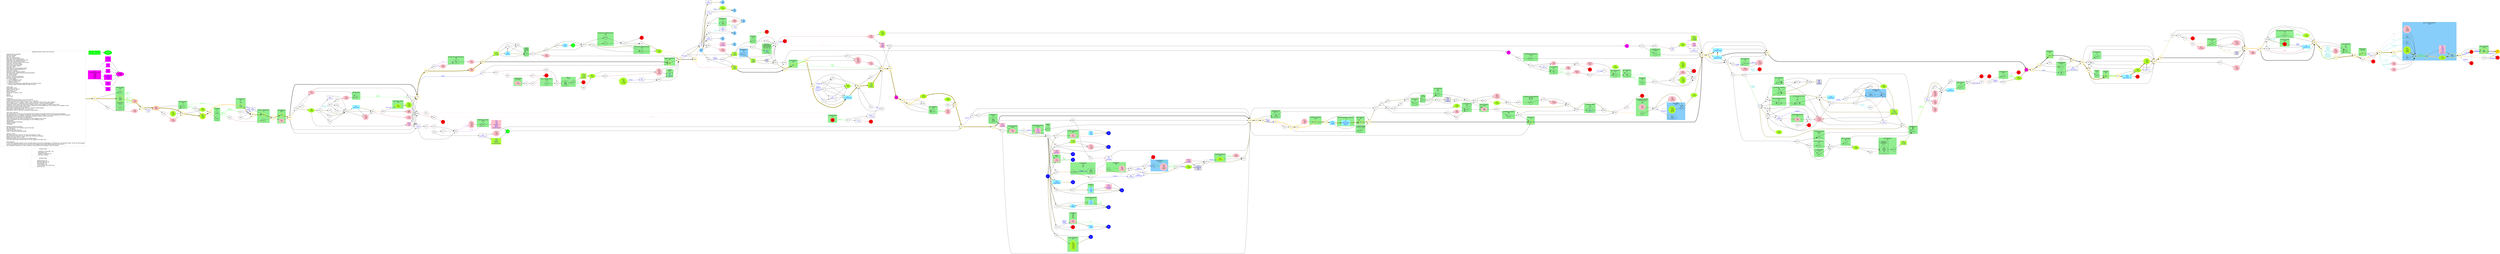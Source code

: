 digraph "Fighting Fantasy: Howl of the Werewolf" {
	// graph defaults
	rankdir=LR
	mclimit=20
	nodesep=.3 // changes horizontal separation of nodes
	ranksep=.4 // changes vertical separation of nodes
	node [height=.7
		width=.7
		shape=ellipse]
	edge[weight=5]

	shop1 [label = "Alchemy Shop\n\n \
		healing potion: 4g\l \
		elixir of expertise: 6g\l \
		fare-thee-well: 5g\l \
		6 lead bullets: 4g\l \
		6 silver bullets: 6g+silver item\l \
		brass key: 4g\l"
		color = "gray"
		shape = "box"]

	shop2 [label = "Weapon Shop\n\n \
		crossbow & 6 quarrels: 12g\l \
		breastplate: 8g\l \
		lantern & tinderbox: 3g\l \
		provision: 1g/meal\l"
		color = "gray"
		shape = "box"]

	// a box for a graph label
	// note that you can override the defaults set above
	myTitle [label = "Fighting Fantasy: Howl of the Werewolf\n\n \
		Light Green Fill: Benefits\l \
		Pink Fill: Damage\l \
		Red Fill: Death\l \
		Blue Text: Items/Events\l \
		Blue Line: Forced Items/Events\l \
		Light Blue Line: Optional Items/Events\l \
		Purple Line: Dice Related Events\l \
		Green Line: Special Combat Instructions\l \
		Pink Line: Stat Test Passed\l \
		Brown Line: Stat Test Failed\l \
		Grey Line: Hidden Option\l \
		Red Line: Error\l \
		Light Blue Fill: Recommended Nodes\l \
		Gold Outline: Recommended Path\l \
		Green Box: Combat\l \
		Blue Box: Cadre Infernal Combat\l \
		SK/ST/LK/CP/AL: Skill/Stamina/Luck/Change/Alarm\l \
		AT: Attack Strength\l \
		AR: Attack Round\l \
		CW/CL: Consecutive Wins/Loss\l \
		ESK/EST: Enemy skill/stamina\l \
		SD: Silver Dagger\l \
		*: +1CP if damaged ? times\l \
		**: Special Combat Rules\l \
		***: Negative Status\l \
		?: Chance of this happening, depending on instructions in text\l \
		+: Combat penalty (could be offset by skills or items)\l\l \
		Starts with:\l \
		Initial Skill: 1d6/2+7 \l \
		Initial Stamina: 2d6+10\l \
		Initial Luck: 1d6+6\l \
		Initial Change: 0\l \
		Provisions: 10 meals (+4ST)\l \
		sword\l \
		lantern\l \
		2d6+6 gold\l\l \
		Comments:\l \
		Change cannot drop below 1 once it has started.\l \
		Change and alarm tests FAILS if your roll is <= the stat.\l \
		Silver items are cross, necklace, locket, crown, candlestick (silver mirror, silver dagger).\l \
		Silver Dagger does +1 damage vs were monsters but has -1 attack strength penalty.\l \
		Vampiress, Silent Death, and Wolf Demon requires either silver dagger or Wulfen sword to kill.\l \
		Crossbow can be used before battle, deals 2 damage on successful skill test. Silver arrows do 3 damage to were\l \
		Shield reduces enemy attack strength by 1.\l \
		Mace deals 3 damage per swing, but has -1 attack strength penalty.\l \
		Breastplate reduces damage by 1 on a roll of 1-3.\l \
		Richten has a stat of 10/9, and can help you fight battles.\l\l \
		True Path Comments:\l \
		The bolded path is a low risk, low event path that still gets you enough items to kill the Arch-Lycanthrope.\l \
		The gold path gets all 5 daggers and kills all 5 Cadre Infernal members, as well as attempting the safer sidequests.\l \
		Depending on your current stats, sometimes alternative choices could be less risky.\l \
		At the store, buy (in the order of importance):\l \
		-Fare-Thee-Well (for the trap if you want the silver dagger in the castle)\l \
		-Elixir of Expertise (for Arch-Lycanthrope, or the Werebeast chase)\l \
		-Breastplate\l \
		-Bullets (if killing Werebeast)\l \
		-Healing Potion\l \
		-Provisions\l\l \
		Optional sequences includes:\l \
		The Howling (for a few stamina, most of the time)\l \
		Meg (for pistol)\l \
		Carnival (for gold and luck)\l \
		Tower of Maun (for gold and shield)\l\l \
		Things to avoid:\l \
		The Shuck (you don't need the -CP, and the sequence is risky)\l \
		Water-Wyrd (the sequence is very risky, with virtually no rewards)\l \
		Richten (you miss out on +1ISK)\l \
		Windmill or gypsy (you miss out on the Wulfen sword)\l \
		Farm (the whole point of doing Katya is for the dagger, farm skips that)\l\l \
		Miscellaneous:\l \
		It was never specified whether Call of the Wild works on the Arch-Lycanthrope, nor whether the \"uncontested strike\" on 081 do free damage.\l \
		It was also unknown whether you can pick the silver dagger back up after killing Aranaea if you throw it.\l \
		The meaning of undead is not clear. I suppose it means ghosts and vampires, and not zombies.\l"
		color = "gray"
		shape = "box"
		width = "6"]
		
	subgraph Required {
		node [style = "filled" color = "gold" fillcolor = "gold" fontcolor = "blue" shape = "rect"]
		515 [fontcolor = "black" shape = "octagon"]
	}

	subgraph SilverDagger {
		node [style = "filled" color = "grey85" fillcolor = "grey85" fontcolor = "blue" shape = "rect"]
		127
		085
		307
		325
		402
	}

	subgraph Optional {
		node [style = "filled" color = "cadetblue1" fillcolor = "cadetblue1" fontcolor = "blue" shape = "rect"]
		301
		432
		203
		220
		054
		126
		481
		407
		170
		278
		333
		269
		166
		267
		266
		459
		183
		375
	}

	subgraph Required2 {
		node [style = "filled" color = "gold2" fillcolor = "gold2" fontcolor = "blue" shape = "rect"]
	}

	subgraph Recommended {
		node [penwidth=3 color = "gold"]
		001
		147
		271 [style = "filled" fillcolor = "pink"]
		111
		290 [style = "filled" fillcolor = "pink"]
		302
		335 [style = "filled" fillcolor = "greenyellow"]
		382
		037
		326
		124
		229
		107
		200
		160
		190
		060 [style = "filled" fillcolor = "pink"]
		006
		466
		069
		026
		090 [style = "filled" fillcolor = "greenyellow"]
		508
		487
		472
		403
		301
		260
		178 [style = "filled" fillcolor = "greenyellow"]
		046
		438
		020.3 [style = "filled" color = "gold" fillcolor = "magenta" fixedsize = true label = "To\n 020"]
		103
		118
		168 [style = "filled" fillcolor = "greenyellow"]
		314
		250
		413
		350
		005
		249
		101
		214
		024
		221
		174
		267
		432
		154
		143
		098
		500
		082
		054
		170
		507
		020.1 [style = "filled" color = "gold" fillcolor = "magenta" fixedsize = true label = "To\n 020"]
		140
		019
		059
		390
		510
		319
		065
		359
		183
		050 [style = "filled" fillcolor = "greenyellow"]
		119 [style = "filled" fillcolor = "greenyellow"]
		146
		180
		321
		158
		496
		349
		312
		352
		047
		513
		230
		081 [style = "filled" fillcolor = "greenyellow"]
		150
		503
		285 [style = "filled" fillcolor = "greenyellow"]
		189
		300
		133 [style = "filled" fillcolor = "red"]
		464
		515
	}

	subgraph Combat {
		style = "filled" color = "palegreen2"

		subgraph cluster_BLACK_WOLF {
			style = "filled"
			label = "BLACK WOLF\n 8/9"
			066
			147 [label = "\N\n -1ESK\n -1EST"]

			subgraph cluster_BLACK_WOLF2 {
				color = "black" fillcolor = "palegreen2"
				label = "2 WOLF**\n 7/6 6/5"
				191 [label = "\N"]
			}
		}

		subgraph cluster_LUNATIC {
			label = "LUNATIC\n 7/9"
			416
			486
		}

		subgraph cluster_BLACK_WEREWOLF {
			label = "BLACK WEREWOLF\n 7/7"
			032
			124
		}

		subgraph cluster_WEREBEAR {
			label = "WEREBEAR*\n 8/10"
			035 [style = "filled" color = "pink" label = "\N\n -2ST"]
			107
		}

		subgraph cluster_ANGRY_MOB {
			label = "ANGRY MOB\n 7/-"
			246
		}

		subgraph cluster_HEADLESS_HIGHWAYMAN {
			label = "HEADLESS HIGHWAYMAN\n 8/8"
			501 [label = "\N\n -1AT"]
		}

		subgraph cluster_GHOUL_HOUND {
			label = "GHOUL HOUND*\n 7/6"
			466
		}

		subgraph cluster_WOLFHOUND {
			label = "WOLFHOUND\n 7/6"
			410
		}

		subgraph cluster_WERERAT {
			label = "WERERAT*\n 8/6"
			059
		}

		subgraph cluster_GIANT_TOAD {
			label = "TOAD**\n 6/7"
			280
		}

		subgraph cluster_CRONE {
			label = "CRONE**\n 6/6"
			065
		}

		subgraph cluster_WEREWARG {
			label = "WEREWARG*\n 7/7"
			074
		}

		subgraph cluster_WAX_GOLEM {
			label = "WAX GOLEM**\n 8/10"
			208
		}

		subgraph cluster_CLOCKWORK_AUTOMATON {
			label = "CLOCKWORK AUTOMATON**\n 9/9"
			452
		}

		subgraph cluster_SILENT_DEATH {
			label = "SILENT DEATH\n 10/10"
			100 [style = "filled" color = "red"]
		}
		
		subgraph cluster_WOLF_BRIDE {
			label = "3 WOLF BRIDE*\n 7/7\n 6/7\n 7/8"
			306
		}
		
		subgraph cluster_DIRE_WOLF {
			label = "DIRE WOLF\n 8/8 8/9"
			047
		}
		
		subgraph cluster_WOLF_PACK {
			label = "WOLF PACK**\n 7/14"
			473 [label = "\N"]
		}
		
		subgraph cluster_ARCH_LYCANTHROPE {
			color = "lightskyblue"
			label = "ARCH-LYCANTHROPE*\n 12/16"
			079 [style = "filled" color = "pink" label = "\N\n -1LK\n +1ESK\n +3EST"]
			479 [label = "\N\n -1ESK?"]
			081 [label = "\N\n +1LK\n -1ESK\n -3EST"]
			150
			503
			025 [shape = "rect" style = "filled" color = "pink" fontcolor = "blue" label = "\N\n -2LK\n +1ISK\n +1SK\n +2IST\n +2ST\n Degnahc"]
			285 [label = "\N\n +1LK"]
			189 [label = "\N\n +4EST"]
			372 [label = "\N\n -?EST"]
			450 [label = "\N\n -?EST"]
		}
		
		subgraph cluster_WOLF_DEMON {
			label = "WOLF DEMON\n 10/14"
			464 [label = "\N\n -?EST"]
		}
		
		subgraph cluster_WOLVES {
			label = "4~8 WOLVES**\n 6/5\n ...\n 6/5"
			037 [label = "\N\n +1AT"]
		}
		
		subgraph cluster_SPECTRAL_WOLF {
			label = "SPECTRAL WOLF\n 7/8"
			276 [style = "filled" color = "greenyellow" label = "\N\n +1LK"]
		}
		
		subgraph cluster_SHUCK {
			label = "SHUCK\n 7/7"
			389 [label = "\N\n -1ESK\n -2EST"]
			018
		}
		
		subgraph cluster_WILL_O_THE_WISP {
			label = "WILL-O'-THE-WISP**\n 10/6"
			128 [label = "\N"]
		}
		
		subgraph cluster_FOG_DEVIL {
			label = "2 FOG DEVIL\n 8/6 7/6"
			272 [style = "filled" color = "pink" label = "\N\n +1CP"]
		}
		
		subgraph cluster_MURDER_OF_CROWS {
			label = "CROWS\n 6/12"
			243 [shape = "rect" fontcolor = "blue" label = "\N\n 8g\n 2 meals"]
		}
		
		subgraph cluster_TABLE_CHAIR {
			label = "TABLE\n CHAIR\n 5/6 6/4"
			258
		}
		
		subgraph cluster_HEADLESS_HIGHWAYMAN2 {
			label = "HEADLESS HIGHWAYMAN\n 8/8"
			308
			274
		}
		
		subgraph cluster_HEADLESS_HIGHWAYMAN3 {
			label = "HEADLESS HIGHWAYMAN\n 8/8"
			295
		}
		
		subgraph cluster_GRENDEL {
			label = "GRENDEL**\n 8/-"
			458 [label = "\N\n -1AT"]
		}
		
		subgraph cluster_SERPENSA_THE_SNAKEWOMAN {
			color = "lightskyblue"
			label = "SERPENSA**\n 9/9"
			370
		}
		
		subgraph cluster_PUPPETS {
			label = "PUPPETS\n 6/12"
			316
		}
		
		subgraph cluster_GRENDEL_STRONGMAN_FIRE_EATER {
			label = "GRENDEL\n STRONGMAN\n FIRE-EATER**\n 8/10 9/8 7/6"
			294 [shape = "rect" fontcolor = "blue" label = "\N\n Rellik"]
		}
		
		subgraph cluster_CHANGELING {
			label = "CHANGELING*\n 6/5"
			137

			subgraph cluster_BAUER {
				color = "black" fillcolor = "palegreen2"
				label = "FARMER\n MISTRESS**\n 6/- 5/-"
				270 [label = "\N\n +?ESK\n +?EST\n -1AT"]
			}
		}
		
		subgraph cluster_HAVOC_HORSE {
			label = "HAVOC HORSE\n 9/9"
			215
		}
		
		subgraph cluster_BOVINE_BEAST {
			label = "BOVINE BEAST+\n 8/9"
			392 [label = "\N"]
		}
		
		subgraph cluster_SCARECROW {
			label = "2 SCARECROW\n 7/5 6/5"
			460
		}
		
		subgraph cluster_SAVAGE_SWINE {
			label = "3 SAVAGE SWINE\n 6/5 5/4\n 5/5"
			483
		}
		
		subgraph cluster_GIANT_WOLF_SPIDER {
			label = "WOLF SPIDER\n 8/7"
			433
		}
		
		subgraph cluster_TANGLEWEB_SPIDER {
			label = "TANGLEWEB SPIDER**\n 8/7"
			415
		}
		
		subgraph cluster_GIANT_JUMPING_SPIDER {
			label = "2 JUMPING SPIDER**\n 7/4\n 6/5"
			097
		}
		
		subgraph cluster_GIANT_SPIDER_HATCHLING {
			label = "2~7 SPIDER HATCHLING\n 6/2\n ...\n 6/2"
			014
		}
		
		subgraph cluster_GIANT_TRAPDOOR_SPIDER {
			label = "TRAPDOOR SPIDER\n 7/8"
			383 [style = "filled" color = "pink" label = "\N\n -2ST"]
		}
		
		subgraph cluster_ARANAEA_THE_SPIDER_QUEEN {
			color = "lightskyblue"
			label = "ARANAEA**\n 10/12"
			162 [label = "\N\n +1DMG?"]
			252
		}
		
		subgraph cluster_WEREBEAST {
			label = "WEREBEAST*\n 8/11"
			244
		}
		
		subgraph cluster_GREY_WOLF {
			label = "GREY WOLF+\n 7/6"
			223
		}
		
		subgraph cluster_WEREBEAST2 {
			label = "WEREBEAST+\n 8/11"
			206
		}
		
		subgraph cluster_VAMPIRE_BAT {
			label = "2 VAMPIRE BAT*\n 5/4 6/5"
			275
		}
		
		subgraph cluster_WEREWARG2 {
			label = "2 WEREWARG*\n 7/8 8/7"
			172
			196 [label = "\N\n 7/8"]
		}
		
		subgraph cluster_GOLEM_HULK {
			label = "GOLEM HULK**\n 9/11"
			152
		}
		
		subgraph cluster_HUNCHBACK {
			label = "HUNCHBACK\n 6/7"
			163 [label = "\N\n -1AT"]
		}
		
		subgraph cluster_HUNCHBACK2 {
			label = "HUNCHBACK\n 6/7"
			169 [label = "\N\n -?EST"]
		}
		
		subgraph cluster_ARCANUM_UNBOUNDED {
			label = "ARCANUM\n 10/9"
			184
		}
		
		subgraph cluster_LIGHTNING_SPRITE {
			label = "2 LIGHTNING SPRITE**\n 7/4 6/4"
			198
		}
		
		subgraph cluster_ICE_SPRITE {
			label = "ICE SPRITE**\n 11/4"
			218
		}
		
		subgraph cluster_CADAVER {
			label = "CADAVER**\n 8/9"
			086 [label = "\N\n -1ESK?\n -2EST?"]
		}
		
		subgraph cluster_FANG_HOUND {
			label = "2 FANG HOUND*\n 7/6 6/7"
			056 [style = "filled" color = "pink" label = "\N\n+1AL?"]
		}
		
		subgraph cluster_VAMPIRE_HUNTER {
			label = "VAMPIRE HUNTER\n 10/9"
			089 [shape = "rect" fontcolor = "blue" style = "filled" color = "pink" label = "\N\n -1LK\n +1AL\n -richten"]
		}
		
		subgraph cluster_ANIMATED_ARMOR {
			label = "ANIMATED ARMOR\n 8/8"
			278 [shape = "rect" fontcolor = "blue" label = "\N\n +1AL\n mace"]
		}
		
		subgraph cluster_FLOCK_OF_BATS {
			label = "BATS\n 5/10"
			273 [style = "filled" color = "pink" label = "\N\n +1CP"]
		}
		
		subgraph cluster_STONE_GRIFFIN {
			label = "STONE GRIFFIN**\n 8/9"
			232 [style = "filled" color = "pink" label = "\N\n +1AL"]
		}
		
		subgraph cluster_ZOMBIE {
			label = "4 ZOMBIE\n 5/6\n 6/5\n 5/5\n 6/6"
			320 [style = "filled" color = "pink" label = "\N\n +1AL"]
		}
		
		subgraph cluster_UNKINDNESS_OF_RAVENS {
			label = "RAVENS\n 7/8"
			375 [shape = "rect" fontcolor = "blue" label = "\N\n +1AL\n locket\n 10g"]
		}
		
		subgraph cluster_GLASS_KNIGHT {
			label = "GLASS KNIGHT**\n 9/7"
			424 [style = "filled" color = "greenyellow" label = "\N\n +?ST\n +?SK\n +?LK\n -2CP\n +1AL"]
		}
		
		subgraph cluster_TENEBRAE {
			label = "3 TENEBRAE\n 7/7\n 7/6\n 8/7"
			448
			463 [label = "\N\n -1ESK?\n -2EST?"]
		}
		
		subgraph cluster_VAMPIRESS {
			color = "lightskyblue"
			label = "VAMPIRESS\n 10/13"
			192
			228 [style = "filled" color = "pink" label = "\N\n -3ST\n +1CP\n -3EST?"]
		}
		
		subgraph cluster_VAMPIRE_WRAITH {
			label = "VAMPIRE-WRAITH\n 8/6"
			360 [style = "filled" color = "greenyellow" label = "\N\n +1LK?"]
		}
		
		subgraph cluster_WEREBAT {
			label = "WEREBAT*\n 8/8"
			052
			036 [style = "filled" color = "pink" label = "\N\n -4ST\n -1SK?"]
		}
		
		subgraph cluster_HARPY {
			label = "HARPY\n 7/6"
			240
		}
		
		subgraph cluster_MOTH_MAN {
			label = "MOTH-MAN\n 7/7"
			098
		}
		
		subgraph cluster_LURKING_HORROR {
			label = "LURKING HORROR\n 9/10"
			221
		}

		subgraph cluster_REGENERATING_TENTACLE {
			label = "REGENERATING TENTACLE\n 7/4"
			432 [shape = "rect" fontcolor = "blue" label = "\N\n silver mirror\n bloodstone\n garnet"]
		}
		
		subgraph cluster_THE_MALICE {
			label = "THE MALICE\n 8/9"
			154
		}
		
		subgraph cluster_GRINNYGOG {
			label = "4 GRINNYGOG\n 6/5 5/6 7/6 6/5"
			083
		}
		
		subgraph cluster_GIANT_TAPEWORM {
			label = "TAPEWORM\n 7/6"
			211
		}
		
		subgraph cluster_GIANT_FLY {
			label = "2 FLY\n 6/5 5/6"
			242
		}
		
		subgraph cluster_GHOUL_RATS {
			label = "GHOUL RATS*\n 6/10"
			282 [style = "filled" color = "pink" label = "\N\n -1SK?"]
		}
		
		subgraph cluster_VERMIS_LIBRIS {
			label = "2 VERMIS LIBRIS\n 7/7\n 8/6"
			401 [shape = "rect" fontcolor = "blue" label = "\N\n Crucius"]
		}
		
		subgraph cluster_MANDIBLED_MONK_MANTIS_MONK {
			label = "MANDIBLED MONK\n MANTIS MONK\n 7/7\n 8/6"
			080
			474 [style = "filled" color = "pink" label = "\N\n -2ST\n +1CP"]
		}
		
		subgraph cluster_MAGGOT {
			color = "lightskyblue"
			label = "MAGGOT**\n 6/16"
			094 [style = "filled" color = "greenyellow" label = "\N\n +1LK\n -3ESK\n -8EST"]
			365 [label = "\N\n +1DMG?"]
			426
		}
		
		subgraph cluster_COCKROACH_MONK {
			label = "COCKROACH MONK\n 8/8"
			406
		}
		
		subgraph cluster_DEATHS_HEAD_BEETLE {
			label = "4 DEATH'S HEAD BEETLE\n 6/5 5/5\n 6/6 7/6"
			095
		}
		
		subgraph cluster_GIANT_CENTIPEDE {
			label = "2 CENTIPEDE\n 8/7\n 9/7"
			227
		}
		
		subgraph cluster_GIANT_COCKROACH {
			label = "2 COCKROACH\n 7/6\n 6/7"
			016
		}
		
		subgraph cluster_VERMIN_HOST {
			label = "VERMIN-HOST\n 6/6~11"
			038 [label = "\N\n +1ESK?"]
		}
		
		subgraph cluster_WATER_WYRD {
			label = "WATER-WYRD\n 7/7"
			388 [style = "filled" color = "red"]
		}
		
		subgraph cluster_VAMPIRE_HUNTER2 {
			label = "VAMPIRE HUNTER\n 10/9"
			398
		}
		
		subgraph cluster_WOLF_WERE {
			label = "WOLF-WERE*\n 8/8"
			487
		}
	}

	subgraph Death {
		node [style = "filled" color = "red"]
		021
		030
		045
		084
		093
		110
		133
		173
		213
		309
		337
		344
		351
		380
		399
		423
		418
		431
		444
		467
		491
		495
		514
	}
	
	subgraph Lycan {
		node [style = "filled" color = "magenta" fixedsize = true label = "To\n 020"]
		020 [shape = "rect" label = "\N\n Lycanthropy Powers\n +1ISK\n +1SK\n +2IST\n +2ST\n +1CP" fixedsize = false]
		020.1
		020.2
		//020.3
		020.4
		
		354 [shape = "rect" fontcolor = "blue" label = "\N\n Cursed\n -4ST\n +1CP" fixedsize = false]
		051 [shape = "rect" fontcolor = "blue" label = "\N\n Call" fixedsize = false]
		248 [shape = "rect" fontcolor = "blue" label = "\N\n Claw" fixedsize = false]
		469 [shape = "rect" fontcolor = "blue" label = "\N\n Quickening\n +1ISK\n +1SK" fixedsize = false]
		106 [shape = "rect" fontcolor = "blue" label = "\N\n Vigour" fixedsize = false]
		305 [shape = "rect" fontcolor = "blue" label = "\N\n Night" fixedsize = false]

		Return [label = "Return\n to Text" fixedsize = false]
	}
	
	subgraph Pistol {
		node [style = "filled" color = "green" fontcolor = "white" fixedsize = true label = "To\n 400"]
		400 [shape = "rect" label = "\N\n Pistol Instructions" fixedsize = false]
		400.1
		400.2

		Return2 [label = "Return\n to Text" fixedsize = false]
	}

	subgraph Boost {
		node [style = "filled" color = "greenyellow"]
		012 [label = "\N\n -2ST\n -1CP"]
		015 [label = "\N\n +4ST\n +1LK"]
		022 [label = "\N\n +1LK"]
		050 [label = "\N\n +1LK"]
		076 [label = "\N\n +1LK"]
		085 [shape = "rect" fontcolor = "blue" label = "\N\n 8g\n SD\n Snilbog"]
		090 [shape = "rect" fontcolor = "blue" label = "\N\n -2g?\n +4ST?"]
		113 [shape = "rect" fontcolor = "blue" label = "\N\n +1LK\n -2CP\n Nomed"]
		114 [label = "\N\n +1LK"]
		117 [label = "\N\n +1LK"]
		119 [label = "\N\n +?ST\n -4CP"]
		127 [shape = "rect" fontcolor = "blue" label = "\N\n +1LK\n SD"]
		131 [shape = "rect" fontcolor = "blue" label = "\N\n -1~3g\n +4ST?"]
		145 [label = "\N\n +4ST"]
		168 [label = "\N\n +1LK"]
		171 [shape = "rect" fontcolor = "blue" label = "\N***\n +3ST"]
		178 [shape = "rect" fontcolor = "blue" label = "\N\n +1LK\n -4CP\n 3 meals"]
		183 [shape = "rect" fontcolor = "blue" label = "\N\n +1LK\n map room: -50"]
		185 [label = "\N\n +3ST"]
		231 [label = "\N\n +1LK\n -4CP\n +6ST"]
		238 [shape = "rect" fontcolor = "blue" label = "\N\n -2g?\n +4ST?"]
		263 [label = "\N\n +2LK"]
		267 [shape = "rect" fontcolor = "blue" label = "\N\n +1LK\n Wulfen"]
		268 [label = "\N\n +4ST"]
		277 [label = "\N\n +?ST\n +?SK\n +?LK"]
		287 [label = "\N\n +1LK"]
		313 [label = "\N\n -1CP"]
		317 [label = "\N\n +1LK"]
		335 [label = "\N\n -3ST\n -2CP"]
		323 [label = "\N\n +4ST"]
		324 [label = "\N\n +3ST"]
		353 [shape = "rect" fontcolor = "blue" label = "\N\n +1LK\n 2 meals\n 3 volka"]
		358 [label = "\N\n -1CP"]
		364 [shape = "rect" fontcolor = "blue" label = "\N\n +1LK\n 32~42g\n crown: 10g"]
		367 [label = "\N\n +3ST"]
		379 [shape = "rect" fontcolor = "blue" label = "\N\n +1LK\n Nethcir\n pistol\n 6 silver bullets"]
		385 [shape = "rect" fontcolor = "blue" label = "\N\n +1LK\n Rellik"]
		396 [label = "\N\n +1LK"]
		425 [label = "\N\n -2ST\n +1LK\n -2~4CP"]
		443 [label = "\N\n +1LK\n +4ST"]
		475 [label = "\N\n +1LK"]
		480 [label = "\N\n +2LK"]
		493 [shape = "rect" fontcolor = "blue" label = "\N\n +1LK\n +2 meal"]
	}

	subgraph Damage {
		node [style = "filled" color = "pink"]
		003 [label = "\N\n +1CP"]
		013 [label = "\N\n +1CP"]
		034 [label = "\N\n +1CP\n -1~6ST"]
		057 [label = "\N\n +1CP"]
		060 [label = "\N\n -2ST"]
		073 [shape = "rect" fontcolor = "blue" label = "\N\n +1AL\n richten"]
		078 [shape = "rect" fontcolor = "blue" label = "\N\n +1CP\n Egnarts"]
		092 [label = "\N\n +1CP"]
		096 [label = "\N\n -6ST"]
		108 [label = "\N\n -2ST"]
		121 [label = "\N\n -1SK\n -3ST"]
		148 [label = "\N\n -1SK\n -4~6ST"]
		151 [label = "\N\n -1LK\n +1CP"]
		153 [label = "\N\n -1LK\n +1CP"]
		175 [label = "\N\n +1CP"]
		182 [shape = "rect" fontcolor = "blue" label = "\N\n -1LK\n 10g\n necklace\n rapier\n pistol\n 6 silver bullets"]
		199 [label = "\N\n -2ST\n -1SK\n -1LK"]
		225 [label = "\N\n -1LK\n +1CP"]
		233 [label = "\N\n +1CP"]
		237 [label = "\N\n -1SK\n -3ST"]
		253 [label = "\N\n +2CP"]
		254 [label = "\N\n -4ST"]
		269 [shape = "rect" fontcolor = "blue" label = "\N\n +1AL\n coffin"]
		271 [label = "\N\n -2ST"]
		279 [label = "\N\n -2ST"]
		284 [shape = "rect" fontcolor = "blue" label = "\N\n +1AL\n Dehctaw"]
		286 [shape = "rect" fontcolor = "blue" label = "\N\n -1LK\n Daednu"]
		290 [label = "\N\n +3CP"]
		303 [label = "\N***\n -4ST"]
		307 [shape = "rect" fontcolor = "blue" label = "\N\n -1ST\n SD\n Stoggam"]
		315 [label = "\N\n -2ST"]
		327 [label = "\N\n -2ST"]
		355 [label = "\N\n +1CP"]
		366 [shape = "rect" fontcolor = "blue" label = "\N\n -1LK\n -gold"]
		374 [label = "\N\n -2ST"]
		376 [label = "\N\n -1LK\n -4ST\n -1SK"]
		377 [label = "\N\n -1LK\n -2ST"]
		381 [label = "\N\n -1SK\n -2ST"]
		386 [label = "\N\n -1LK\n -2ST\n +1CP"]
		393 [label = "\N\n -2ST"]
		394 [shape = "rect" fontcolor = "blue" label = "\N\n +1AL\n Dehctaw\n -locket"]
		397 [label = "\N\n -1SK?"]
		405 [label = "\N\n -2~7ST\n +1CP?"]
		411 [label = "\N\n -1LK"]
		417 [label = "\N\n -1LK"]
		419 [label = "\N\n -1LK\n +1CP"]
		434 [shape = "rect" fontcolor = "blue" label = "\N\n +1CP\n -3g"]
		436 [label = "\N\n -1LK\n -2ST\n +2CP"]
		437 [label = "\N\n -1LK\n -2ST"]
		446 [label = "\N\n -3ST\n +1CP"]
		447 [label = "\N\n -3~8ST"]
		454 [label = "\N***\n -4ST"]
		485 [label = "\N\n +1CP"]
		482 [label = "\N\n -1~6ST"]
		488 [label = "\N\n -4ST"]
		489 [label = "\N\n -2~7ST"]
		504 [label = "\N\n -2LK\n -3ST"]
		509 [shape = "rect" fontcolor = "blue" label = "\N\n -2LK\n -gold\n -silver"]
	}

	subgraph Key_Item {
		node [fontcolor = "blue" shape = "rect"]
		010 [label = "\N\n SD\n Deliugeb"]
		041 [label = "\N\n Egnarts"]
		054 [label = "\N\n Alchemy Shop"]
		104 [label = "\N\n -3~+4g"]
		125 [label = "\N\n no 442"]
		126 [label = "\N\n +3 meals\n candlesticks"]
		134 [label = "\N\n -2g"]
		139 [label = "\N\n ring"]
		142 [label = "\N\n trapdoor"]
		157 [label = "\N\n Enirhs"]
		166 [label = "\N\n main route"]
		170 [label = "\N\n Weapon Shop"]
		203 [label = "\N\n shield"]
		220 [label = "\N\n Retsis"]
		224 [label = "\N\n Dloterof\n info"]
		256 [label = "\N\n iron rod"]
		266 [label = "\N\n luck potion"]
		301 [label = "\N\n Shiversprite"]
		325 [label = "\N\n gilt mirror\n 20g\n SD"]
		328 [label = "\N\n Cadre: -50"]
		332 [label = "\N\n Black Rose"]
		333 [label = "\N\n coffin"]
		334 [label = "\N\n Aytak"]
		336 [label = "\N\n info"]
		338 [label = "\N\n Spell: 79"]
		369 [label = "\N\n Avokez"]
		378 [label = "\N\n moonstone"]
		387 [label = "\N\n crossbow\n 6 silver arrows"]
		402 [label = "\N\n SD"]
		407 [label = "\N\n holy water"]
		414 [label = "\N\n 7~12g"]
		430 [label = "\N\n Egnarts"]
		455 [label = "\N\n cross"]
		459 [label = "\N\n banish: 216"]
		470 [label = "\N\n +10g"]
		478 [label = "\N\n -1 meal"]
		481 [label = "\N\n pistol"]
		494 [label = "\N\n -richten"]
		499 [label = "\N***\n -1~6 meals"]
	}

	// Key areas
	subgraph Carnival {
		node [style = "filled" color = "skyblue1" fixedsize = true label = "To\n 167"]
		167 [label = "\N"]
		167.1
		167.2
		167.3
		167.4
		167.5
		167.6
	}
	
	subgraph Maun {
		node [style = "filled" color = "blue" fontcolor = "white" fixedsize = true label = "To\n 007"]
		007 [label = "\N"]
		007.1
		007.2
		007.3
		007.4
		007.5
		007.6
		007.7
		007.8
		007.9
	}
	
	{
		rank = same
		155
		220
	}
	
	{
		rank = same
		167
		134
	}
	
	{
		rank = same
		104
		149
		430
		041
		445
		063
	}

	{
		rank = same
		054
		170
	}

	{
		rank = same
		031
		159
		009
	}
	{
		rank = same
		338
		119
	}

	{
		rank = same
		340
		319
	}

	{
		rank = same
		428
		310
	}

	{
		rank = same
		384
		357
		371
	}

	{
		rank = same
		001
		020
		400
	}

	myTitle -> 001 [penwidth = 3 color="black:gold"]
	001 -> 043
	001 -> 066
	001 -> 147 [penwidth = 3 color="black:gold"]
	002 -> 067
	002 -> 162
	003 -> 015
	003 -> 509
	004 -> 134 [color="black:gold"]
	004 -> 238
	004 -> 026
	005 -> 038
	005 -> 249 [penwidth = 3 color="black:gold"]
	006 -> 131 [color="black:gold"]
	006 -> 466 [penwidth=3]
	007 -> 297 [color="black:gold" weight=1]
	007 -> 138 [weight=1]
	007 -> 126 [color="black:gold" weight=1]
	007 -> 187 [weight=1]
	007 -> 217 [color="black:gold" weight=1]
	007 -> 348 [color="black:gold" weight=1]
	007 -> 284 [weight=1]
	007 -> 408 [color="black:gold" weight=1]
	007 -> 435 [color="black:gold" weight=1]
	007 -> 273 [weight=1]
	008 -> 064 [color = "brown" fontcolor = "brown"]
	008 -> 161 [color = "pink" fontcolor = "pink" label = "CP"]
	009 -> 433 [dir = both]
	009 -> 415 [dir = both]
	//009 -> 070
	010 -> 350
	011 -> 058
	011 -> 023 [color="black:gold"]
	012 -> 473
	012 -> 302
	013 -> 069
	014 -> 122 [dir = both]
	014 -> 405 [dir = both]
	//014 -> 031
	//014 -> 415
	015 -> 500
	016 -> 421
	016 -> 282
	017 -> 245 [color="black:gold"]
	018 -> 030 [color = "green" fontcolor = "green" label = "3CL"]
	018 -> 099 [color = "green" fontcolor = "green" label = "AR=7"]
	018 -> 113
	019 -> 059 [penwidth=3]
	019 -> 172
	019 -> 204
	020 -> 051 [color = "purple" fontcolor = "purple" label = "1"]
	020 -> 248 [color = "purple" fontcolor = "purple" label = "2"]
	020 -> 469 [color = "purple" fontcolor = "purple" label = "3"]
	020 -> 106 [color = "purple" fontcolor = "purple" label = "4"]
	020 -> 305 [color = "purple" fontcolor = "purple" label = "5"]
	020 -> 354 [color = "purple" fontcolor = "purple" label = "6"]
	021
	022 -> 169
	023 -> 039 [color="black:gold"]
	023 -> 058
	024 -> 221 [penwidth = 3 color = "pink:gold" fontcolor = "pink" label = "LK"]
	024 -> 121 [color = "brown" fontcolor = "brown"]
	025 -> 189
	026 -> 134 [color = "brown" fontcolor = "brown"]
	026 -> 090 [penwidth = 3 color = "pink" fontcolor = "pink" label = "CP"]
	027 -> 128 [color = "pink" fontcolor = "pink" label = "3dST"]
	027 -> 084 [color = "brown" fontcolor = "brown"]
	028 -> 053
	028 -> 483
	029 -> 144
	029 -> 508 [color="black:gold"]
	030
	031 -> 185 [dir = both color="gold:black"]
	031 -> 097 [dir = both color="gold:black"]
	031 -> 014 [dir = both]
	031 -> 142
	//031 -> 159
	//031 -> 070
	032 -> 229
	033 -> 214
	034 -> 321
	035 -> 200
	036 -> 068 [weight=10]
	037 -> 369 [color = "blue" fontcolor = "blue" label = "ring"]
	037 -> 326 [penwidth=3 color="black:gold"]
	038 -> 143
	039 -> 194 [color="black:gold"]
	040 -> 061 [color = "cyan3" fontcolor = "cyan3" label = "Avokez"]
	040 -> 179 [color="black:gold"]
	040 -> 157
	040 -> 132
	040 -> 109
	041 -> 167.5 [color="black:gold"]
	042 -> 208 [color = "pink:gold" fontcolor = "pink" label = "SK"]
	042 -> 447 [color = "brown" fontcolor = "brown"]
	043 -> 191 [color = "pink" fontcolor = "pink" label = "SK"]
	043 -> 254 [color = "brown" fontcolor = "brown"]
	044 -> 156
	044 -> 356
	044 -> 098
	045
	046 -> 490
	046 -> 438 [color="black:gold" penwidth=3]
	047 -> 247 [color = "blue" fontcolor = "blue" label = "Call"]
	047 -> 513
	048 -> 239
	049 -> 480 [color="black:gold"]
	050 -> 338
	050 -> 119 [color="black:gold" penwidth=3]
	//050 -> 340
	340 -> 050 [dir = back]
	050 -> 146
	051 -> Return
	052 -> 036 [color = "green" fontcolor = "green" label = "2CL"]
	052 -> 068 [color="black:gold"]
	053 -> 420
	053 -> 460
	053 -> 392
	053 -> 483
	054 -> 170 [dir = both color="gold:black" penwidth=3]
	054 -> 201
	054 -> 507
	055 -> 272 [color = "pink" fontcolor = "pink" label = "LK"]
	055 -> 027 [color = "brown" fontcolor = "brown"]
	056 -> 071 [color = "cyan3" fontcolor = "cyan3" label = "Call"]
	056 -> 102 [color="black:gold"]
	057 -> 202
	057 -> 246
	058 -> 129
	058 -> 075
	059 -> 390 [penwidth=3]
	060 -> 006 [color="black:gold" penwidth=3]
	061 -> 283
	061 -> 318
	061 -> 339
	062 -> 048
	062 -> 166 [color="black:gold"]
	063 -> 092 [color = "brown" fontcolor = "brown"]
	063 -> 078 [color = "pink" fontcolor = "pink" label = "CP"]
	064 -> 388 [color = "pink" fontcolor = "pink" label = "SK:+2"]
	064 -> 213 [color = "brown" fontcolor = "brown"]
	065 -> 359 [color = "green:gold" fontcolor = "green" label = "EST<=2" penwidth=3]
	066 -> 271 [color = "green" fontcolor = "green" label = "AR=2/\n EST<=7"]
	067 -> 125
	067 -> 498
	067 -> 252
	068 -> 017 [color = "blue:gold" fontcolor = "blue" label = "cross/\n candlesticks"]
	068 -> 141
	069 -> 004 [color = "blue:gold" fontcolor = "blue" label = "Retsis"]
	069 -> 134
	069 -> 026 [penwidth = 3 ]
	070 -> 009 [dir = both]
	070 -> 415 [dir = both]
	070 -> 031 [dir = both color="gold:black"]
	070 -> 159 [dir = both]
	070 -> 331 [color="black:gold"]
	071 -> 089 [weight=10 color = "blue" fontcolor = "blue" label = "Nethcir"]
	071 -> 102
	072 -> 429 [color="black:gold"]
	072 -> 013
	073 -> 056
	074 -> 319
	074 -> 146
	075 -> 091
	075 -> 108
	076 -> 069 [color = "pink:gold" fontcolor = "pink" label = "LK"]
	076 -> 466 [color = "brown" fontcolor = "brown"]
	077 -> 022 [color = "pink" fontcolor = "pink" label = "SK"]
	077 -> 152 [color = "brown" fontcolor = "brown"]
	078 -> 167.2
	079 -> 150
	080 -> 262 [color="black:gold"]
	081 -> 150 [penwidth = 3 color="black:gold"]
	082 -> 054 [color="black:gold" penwidth=3]
	082 -> 170
	082 -> 201 [dir = both]
	082 -> 507
	083 -> 143
	084
	//085 -> 368
	086 -> 073
	087 -> 363 [color = "brown" fontcolor = "brown"]
	087 -> 055 [color = "pink" fontcolor = "pink" label = "CP"]
	088 -> 156 [color="black:gold"]
	089 -> 102 [weight=10]
	089 -> 240
	090 -> 144
	090 -> 508 [penwidth = 3]
	091 -> 016
	092 -> 281
	093
	094 -> 426
	095 -> 136
	096 -> 160
	096 -> 478
	096 -> 008
	097 -> 368 [dir = both color="gold:black"]
	097 -> 122 [dir = both color="gold:black"]
	097 -> 207 [dir = both]
	//097 -> 031
	098 -> 500 [penwidth=3]
	099 -> 367
	100 -> 459 [color = "blue:gold" fontcolor = "blue" label = "SD/\n Wulfen"]
	101 -> 033 [color = "brown" fontcolor = "brown"]
	101 -> 214 [penwidth = 3 color = "pink:gold" fontcolor = "pink" label = "CP"]
	102 -> 297 [weight=1]
	102 -> 138 [weight=1]
	102 -> 126 [weight=1]
	102 -> 187 [color="black:gold" weight=1]
	102 -> 217 [weight=1]
	102 -> 348 [weight=1]
	102 -> 284 [weight=1]
	102 -> 408 [weight=1]
	102 -> 435 [weight=1]
	102 -> 273 [weight=1]
	103 -> 118 [color="black:gold" penwidth=3]
	103 -> 218
	103 -> 265
	104 -> 167.6
	104 -> 117 [color = "blue:gold" fontcolor = "blue" label = "Retsis"]
	105 -> 225 [color = "brown" fontcolor = "brown"]
	105 -> 321 [color = "pink" fontcolor = "pink" label = "CP"]
	106 -> Return
	107 -> 200 [penwidth=3 color="black:gold"]
	108 -> 016
	109 -> 395
	110
	111 -> 290 [penwidth=3 color="black:gold"]
	111 -> 139
	112 -> 049 [color = "blue:gold" fontcolor = "blue" label = "crossbow/\n pistol"]
	112 -> 206
	113 -> 367
	114 -> 500 [color="black:gold"]
	115 -> 241
	115 -> 295
	115 -> 093
	116 -> 057
	116 -> 135
	116 -> 268 [color="black:gold"]
	117 -> 167.6 [color="black:gold"]
	118 -> 168 [penwidth=3 color = "grey:gold" fontcolor = "grey" label = "Shiversprite"]
	118 -> 218
	118 -> 265
	119 -> 338 [dir = both]
	//119 -> 340
	340 -> 119 [dir = back]
	119 -> 146 [color="black:gold" penwidth=3]
	120 -> 077 [color = "blue" fontcolor = "blue" label = "iron rod"]
	120 -> 152
	121 -> 221
	//122 -> 097
	//122 -> 014
	122 -> 266 [dir = both color="gold:black"]
	122 -> 442 [color="black:gold"]
	123 -> 465
	124 -> 229 [penwidth=3 color="black:gold"]
	//125 -> 122
	122 -> 125 [dir = back]
	125 -> 405
	125 -> 331
	126 -> 007.1 [color="black:gold"]
	127 -> 321 [color="black:gold"]
	128 -> 342
	129 -> 145
	129 -> 164
	130 -> 512 [color="black:gold"]
	130 -> 321
	131 -> 258
	131 -> 155
	131 -> 188
	131 -> 220 [color="black:gold"]
	132 -> 395
	133 -> 464 [color = "blue" fontcolor = "blue" label = "Wulfen" penwidth = 3]
	134 -> 149 [weight = 1]
	134 -> 063 [weight = 1]
	134 -> 445 [weight = 1]
	134 -> 104 [color="black:gold" weight = 1]
	134 -> 430 [weight = 1]
	134 -> 041 [weight = 1]
	135 -> 268 [color = "pink" fontcolor = "pink" label = "LK"]
	135 -> 057 [color = "brown" fontcolor = "brown"]
	136 -> 482
	136 -> 181
	137 -> 493
	138 -> 153
	138 -> 171
	138 -> 007.3
	139 -> 290
	140 -> 196 [color = "blue:gold" fontcolor = "blue" label = "Aytak"]
	140 -> 019 [penwidth=3]
	141 -> 192 [weight=10 color = "blue" fontcolor = "blue" label = "SD"]
	141 -> 173
	142 -> 236 [color = "blue" fontcolor = "blue" label = "trapdoor"]
	142 -> 292 [color = "pink" fontcolor = "pink" label = "SK"]
	142 -> 383 [color = "brown" fontcolor = "brown"]
	143 -> 011 [color="black:gold"]
	143 -> 098 [penwidth = 3]
	144 -> 020.4 -> 176
	145 -> 016
	146 -> 180 [color="black:gold" penwidth=3]
	146 -> 105
	147 -> 271 [penwidth=3 color = "green:gold" fontcolor = "green" label = "AR=2/\n EST<=7"]
	148 -> 426
	149 -> 224 [color = "cyan3" fontcolor = "cyan3" label = "-1g"]
	149 -> 167.1
	150 -> 503 [penwidth = 3 color = "green:gold" fontcolor = "green" label = "AR=7/\n EST<=6"]
	151 -> 507
	152 -> 169
	153 -> 007.3
	154 -> 143 [penwidth = 3 color="black:gold"]
	155 -> 188
	155 -> 220 [dir = both]
	155 -> 258
	156 -> 080 [color = "pink:gold" fontcolor = "pink" label = "LK"]
	156 -> 439 [color = "brown" fontcolor = "brown"]
	157 -> 395
	158 -> 428 [color="black:gold"]
	158 -> 496 [penwidth=3]
	158 -> 310
	159 -> 031 [dir = both]
	159 -> 142
	//159 -> 070
	160 -> 511 [color = "blue" fontcolor = "blue" label = "Enirhs"]
	160 -> 190 [color="black:gold" penwidth=3]
	161 -> 046 [color = "pink" fontcolor = "pink" label = "SK"]
	161 -> 064 [color = "brown" fontcolor = "brown"]
	162 -> 252
	163 -> 393 [color = "green" fontcolor = "green" label = "2CL"]
	163 -> 422 [color = "green" fontcolor = "green" label = "EST<=5"]
	164 -> 194
	165 -> 260
	166 -> 239 [color = "pink:gold" fontcolor = "pink" label = "LK"]
	166 -> 223 [color = "brown" fontcolor = "brown"]
	167 -> 149 [weight = 1]
	167 -> 063 [weight = 1]
	167 -> 445 [color="black:gold" weight = 1]
	167 -> 104 [weight = 1]
	167 -> 430 [weight = 1]
	167 -> 041 [color="black:gold" weight = 1]
	167 -> 186 [color="black:gold" weight = 1]
	168 -> 314 [color="black:gold" penwidth=3]
	169 -> 197 [color = "green" fontcolor = "green" label = "AR<=5"]
	169 -> 184 [color = "green" fontcolor = "green" label = "AR>5"]
	//170 -> 054
	170 -> 201 [color="black:gold"]
	170 -> 507 [penwidth=3]
	171 -> 153
	171 -> 007.3
	172 -> 390
	173
	174 -> 267 [penwidth = 3 color="black:gold"]
	174 -> 154
	175 -> 160
	175 -> 478
	175 -> 008
	176 -> 235
	176 -> 198
	177 -> 056 [color="black:gold"]
	177 -> 350
	178 -> 046 [color="black:gold" penwidth=3]
	179 -> 395 [color="black:gold"]
	180 -> 130 [color = "grey:gold" fontcolor = "grey" label = "map room"]
	180 -> 321 [penwidth=3]
	181 -> 356 [color="black:gold"]
	182 -> 400.2
	183 -> 467
	183 -> 050 [color="black:gold" penwidth=3]
	184 -> 197
	//185 -> 031
	186 -> 209 [color = "blue:gold" fontcolor = "blue" label = "Retsis/\n Egnarts"]
	186 -> 090
	187 -> 278
	187 -> 203 [color="black:gold"]
	187 -> 007.4
	188 -> 258
	189 -> 300 [penwidth = 3 color="black:gold"]
	190 -> 060 [color="black:gold" penwidth=3]
	190 -> 462
	191 -> 271 [color = "green" fontcolor = "green" label = "AR=4/\n EST<=7"]
	192 -> 228 [color = "green" fontcolor = "green" label = "2CL"]
	192 -> 245 [color = "green" fontcolor = "green" label = "EST<=4"]
	193 -> 046
	194 -> 227
	194 -> 242 [color="black:gold"]
	194 -> 211
	195 -> 012 [color = "pink" fontcolor = "pink" label = "LK"]
	195 -> 233 [color = "brown" fontcolor = "brown"]
	196 -> 387 [color="black:gold"]
	197 -> 212
	197 -> 291
	198 -> 500
	199 -> 062
	200 -> 116 [color="black:gold"]
	200 -> 160 [penwidth=3]
	200 -> 478
	200 -> 008
	201 -> 456 [color="black:gold"]
	201 -> 259
	//201 -> 082
	201 -> 507
	202 -> 160
	202 -> 478
	202 -> 008
	203 -> 007.4
	203 -> 278 [color="gold:black" fillcolor="black" dir = both]
	204 -> 172 [color = "brown" fontcolor = "brown"]
	204 -> 345 [color = "pink" fontcolor = "pink" label = "CP"]
	205 -> 274 [weight=10]
	205 -> 241 [color="black:gold"]
	205 -> 295
	206 -> 351 [color = "purple" fontcolor = "purple" label = "6"]
	206 -> 480 [color = "green" fontcolor = "green" label = "AR=6/\n EST<=4"]
	207 -> 368 [dir = both]
	//207 -> 097
	//207 -> 433
	208 -> 321
	208 -> 264 [color="black:gold"]
	209 -> 238 [color="black:gold"]
	209 -> 090
	210 -> 165 [color = "blue" fontcolor = "blue" label = "SD"]
	//210 -> 260
	211 -> 227
	211 -> 242 [weight=10]
	212 -> 231
	212 -> 253
	212 -> 277
	212 -> 291
	213
	214 -> 024 [penwidth = 3 color="black:gold"]
	214 -> 083
	215 -> 324
	215 -> 244
	216 -> 021 [color = "blue" fontcolor = "blue" label = "Deliugeb"]
	216 -> 515 [color="black:gold"]
	217 -> 232 [color="black:gold"]
	217 -> 007.6
	218 -> 237 [color = "green" fontcolor = "green" label = "EST<=2"]
	219 -> 252
	219 -> 304 [color = "cyan3" fontcolor = "cyan3" label = "lantern"]
	219 -> 498 [color="black:gold"]
	220 -> 258 [color="black:gold"]
	//220 -> 155
	220 -> 188
	221 -> 174 [penwidth = 3 color="black:gold"]
	222 -> 251 [color = "brown" fontcolor = "brown"]
	222 -> 342 [color = "pink" fontcolor = "pink" label = "CP"]
	223 -> 239
	224 -> 167.1
	225 -> 321
	226 -> 308
	226 -> 205 [color="black:gold"]
	227 -> 341
	228 -> 245 [weight=10 color = "green" fontcolor = "green" label = "EST<=4"]
	229 -> 035
	229 -> 107 [penwidth=3 color="black:gold"]
	230 -> 081 [penwidth = 3 color = "grey:gold" fontcolor = "grey" label = "Wulfen"]
	230 -> 150
	231 -> 337
	231 -> 291
	232 -> 269 [color = "pink:gold" fontcolor = "pink" label = "SK"]
	232 -> 007.6 [color = "brown" fontcolor = "brown"]
	233 -> 473
	233 -> 302
	234 -> 288
	234 -> 275
	235 -> 256
	235 -> 163
	235 -> 279
	236 -> 031
	236 -> 405
	//236 -> 159
	159 -> 236 [dir = back]
	237 -> 314
	238 -> 257
	238 -> 370 [color="black:gold"]
	238 -> 316
	239 -> 502 [color = "invis" fontcolor = "pink" label = "special ST"]
	239 -> 380 [color = "brown" fontcolor = "brown"]
	239 -> 502 [color = "blue:pink:gold" fontcolor = "blue" label = "main route"]
	240 -> 350
	241 -> 076 [color="black:gold"]
	242 -> 261 [color="black:gold"]
	243 -> 069
	244 -> 334 [color = "green:gold" fontcolor = "green" label = "5AR/\n EST<=5"]
	245 -> 263 [color = "blue:gold" fontcolor = "blue" label = "2 coffin"]
	245 -> 286
	246 -> 202 [color = "green" fontcolor = "green" label = "2CW/\n AR=6"]
	247 -> 513 [penwidth = 3 color="black:gold"]
	248 -> Return
	249 -> 101 [penwidth = 3 color = "blue:gold" fontcolor = "blue" label = "lantern/\n Night"]
	249 -> 038
	250 -> 391 [color = "blue" fontcolor = "blue" label = "Nethcir"]
	250 -> 413 [color="black:gold" penwidth=3]
	251 -> 128 [color = "pink" fontcolor = "pink" label = "3dST"]
	251 -> 084 [color = "brown" fontcolor = "brown"]
	252 -> 364
	253 -> 337
	253 -> 291
	254 -> 111
	255 -> 010 [color = "brown" fontcolor = "brown"]
	255 -> 052 [color = "pink" fontcolor = "pink" label = "CP"]
	256 -> 279
	256 -> 163
	257 -> 281
	257 -> 294
	258 -> 072 [color="black:gold"]
	259 -> 410 [color = "invis" fontcolor = "pink" label = "LK"]
	259 -> 489 [color = "brown" fontcolor = "brown"]
	259 -> 410 [color = "blue:pink" fontcolor = "blue" label = "Night"]
	260 -> 210 [dir = both color = "grey:black" fontcolor = "grey" label = "Cadre"]
	260 -> 178 [color="black:gold" penwidth=3]
	260 -> 193
	261 -> 293 [color="black:gold"]
	261 -> 227
	262 -> 365 [dir = both color = "gold:blue" fontcolor = "blue" label = "Stoggam"]
	262 -> 426 [color="black:gold"]
	262 -> 094 [color = "grey" fontcolor = "grey" label = "Crucius"]
	262 -> 148
	263 -> 325 [color="black:gold"]
	263 -> 346
	264 -> 127 [color = "grey:gold" fontcolor = "grey" label = "Silver Dagger"]
	264 -> 034
	264 -> 321
	265 -> 287 [color = "pink" fontcolor = "pink" label = "SK"]
	265 -> 299 [color = "pink" fontcolor = "pink" label = "LK"]
	265 -> 218 [weight=10 color = "brown" fontcolor = "brown"]
	//266 -> 122
	267 -> 432 [penwidth = 3 color="black:gold"]
	267 -> 154
	268 -> 040 [color="black:gold"]
	268 -> 434
	269 -> 007.6 [color="black:gold"]
	270 -> 137
	271 -> 111 [penwidth=3 color="black:gold"]
	272 -> 222
	273 -> 007.5 [color = "green:black" fontcolor = "green" label = "AR=?\n flee"]
	274 -> 115
	275 -> 500
	276 -> 443 [color="black:gold"]
	277 -> 337
	277 -> 291
	//278 -> 203
	278 -> 007.4 [color = "green:black:gold" fontcolor = "green" label = "AR=2\n flee"]
	279 -> 476
	280 -> 065
	281 -> 418 [color = "blue" fontcolor = "blue" label = "Rellik"]
	281 -> 003 [color = "brown" fontcolor = "brown"]
	281 -> 509 [color = "pink" fontcolor = "pink" label = "CP:+2"]
	282 -> 362
	283 -> 395
	284 -> 007.2
	285 -> 189 [penwidth = 3 color="black:gold"]
	286 -> 325
	286 -> 346
	287 -> 314
	288 -> 336 [color = "brown" fontcolor = "brown"]
	288 -> 323 [color = "pink" fontcolor = "pink" label = "CP:+2"]
	289 -> 369 [color = "blue" fontcolor = "blue" label = "ring"]
	289 -> 326
	290 -> 473
	290 -> 195
	290 -> 302 [penwidth=3 color="black:gold"]
	291 -> 500
	292 -> 514
	292 -> 236
	293 -> 307 [color="black:gold"]
	293 -> 322
	294 -> 029
	294 -> 281
	295 -> 076
	296 -> 255
	296 -> 350
	297 -> 320 [color = "blue:gold" fontcolor = "blue" label = "lantern/\n Night/\n Nethcir"]
	297 -> 309
	297 -> 007.7
	298 -> 276 [color = "blue:gold" fontcolor = "blue" label = "holy water"]
	298 -> 096
	299 -> 314
	300 -> 399 [color = "blue" fontcolor = "blue" label = "Degnahc"]
	300 -> 133 [color = "blue" fontcolor = "blue" label = "0 SD" penwidth = 3]
	300 -> 216 [color = "grey:gold" fontcolor = "grey" label = "5 SD\n banish"]
	300 -> 464
	301 -> 260 [color="black:gold" penwidth=3]
	302 -> 335 [penwidth=3 color="black:gold"]
	302 -> 358
	303 -> 152
	304 -> 125 [color = "pink" fontcolor = "pink" label = "SK"]
	304 -> 252 [color = "brown" fontcolor = "brown"]
	305 -> Return
	306 -> 352
	307 -> 322 [color="black:gold"]
	308 -> 115
	309
	310 -> 452 [color = "cyan3" fontcolor = "cyan3" label = "brass key"]
	//310 -> 428
	310 -> 459 [color = "crimson" fontcolor = "crimson" label = "error"]
	310 -> 496
	311 -> 465
	312 -> 352 [penwidth = 3 color="black:gold"]
	312 -> 306
	313 -> 260
	314 -> 250 [color="black:gold" penwidth=3]
	315 -> 150
	316 -> 344 [color = "green" fontcolor = "green" label = "AR=10"]
	316 -> 329
	//317 -> 428
	428 -> 317 [dir = back]
	317 -> 496
	318 -> 395
	319 -> 280
	319 -> 065 [color="black:gold" penwidth=3]
	//319 -> 340
	319 -> 146
	320 -> 007.7 [color = "green" fontcolor = "green" label = "flee"]
	320 -> 333 [color="black:gold"]
	321 -> 485 [color = "brown" fontcolor = "brown"]
	321 -> 158 [penwidth=3 color = "pink:gold" fontcolor = "pink" label = "CP"]
	322 -> 341 [color="black:gold"]
	323 -> 353 [color = "purple" fontcolor = "purple" label = "1-2"]
	323 -> 366 [color = "purple" fontcolor = "purple" label = "3-4"]
	323 -> 378 [color = "purple" fontcolor = "purple" label = "5-6"]
	324 -> 270
	324 -> 468
	325 -> 346 [color="black:gold"]
	326 -> 124 [penwidth=3 color="black:gold"]
	327 -> 150
	328 -> 313
	328 -> 301
	329 -> 029
	329 -> 281
	330 -> 244
	330 -> 070 [color = "cyan3:gold" fontcolor = "cyan3" label = "lantern/\n Night"]
	330 -> 045 [color = "cyan3" fontcolor = "cyan3" label = "lantern/\n Night"]
	331 -> 244 [color="black:gold"]
	332 -> 379
	332 -> 419
	333 -> 007.7 [color="black:gold"]
	334 -> 453
	334 -> 377
	334 -> 504
	334 -> 062 [color="black:gold"]
	334 -> 199
	335 -> 382 [penwidth=3 color="black:gold"]
	336 -> 323
	337
	//338 -> 119
	//338 -> 340
	340 -> 338 [dir = back]
	338 -> 146
	339 -> 395 [color = "pink" fontcolor = "pink" label = "LK"]
	339 -> 355 [color = "brown" fontcolor = "brown"]
	340 -> 074
	340 -> 319 [dir = both]
	340 -> 146
	341 -> 282
	341 -> 421 [color="black:gold"]
	342 -> 389 [color = "brown" fontcolor = "brown"]
	342 -> 018 [color = "pink" fontcolor = "pink" label = "CP"]
	343 -> 260
	344
	345 -> 390
	346 -> 360 [weight=10 color = "blue" fontcolor = "blue" label = "Daednu"]
	346 -> 373 [color="black:gold"]
	347 -> 414
	347 -> 499
	348 -> 361 [color="black:gold"]
	348 -> 007.8
	349 -> 312 [penwidth=3 color = "cyan3:gold" fontcolor = "cyan3" label = "-garnet/\n -gilt mirror/\n -moonstone/\n -bloodstone"]
	349 -> 381 [color = "cyan3" fontcolor = "cyan3" label = "SD/\n necklace/\n locket/\n crown/\n silver mirror"]
	349 -> 306
	350 -> 011
	350 -> 005 [penwidth = 3 color="black:gold"]
	350 -> 098
	351
	352 -> 441 [penwidth = 3 color="black:gold"]
	352 -> 047
	353 -> 500
	354 -> Return
	355 -> 246
	356 -> 088 [color="black:gold"]
	356 -> 401
	357 -> 343
	357 -> 328
	357 -> 313
	357 -> 301
	358 -> 382
	359 -> 183 [color="black:gold" penwidth=3]
	359 -> 050
	360 -> 397 [weight=10 color = "green" fontcolor = "green" label = "damaged"]
	360 -> 373
	361 -> 375 [color="black:gold"]
	361 -> 007.8
	362 -> 044
	362 -> 406
	363 -> 342
	364 -> 331
	//364 -> 122
	122 -> 364 [dir = back color="gold:black"]
	364 -> 405
	//365 -> 262
	366 -> 500
	367 -> 386
	367 -> 404
	368 -> 085 [dir = both color="gold:black"]
	//368 -> 097
	//368 -> 433
	//368 -> 207
	369 -> 124
	370 -> 385 [color="black:gold"]
	371 -> 328
	371 -> 313
	371 -> 301
	372 -> 150
	373 -> 350 [color="black:gold"]
	374 -> 501
	375 -> 394
	375 -> 007.8 [color="black:gold"]
	376 -> 398
	377 -> 062
	378 -> 500
	379 -> 400.2 -> 250
	380
	381 -> 306
	382 -> 416 [color = "brown" fontcolor = "brown"]
	382 -> 037 [penwidth=3 color = "pink:gold" fontcolor = "pink" label = "CP"]
	383 -> 236
	384 -> 343
	384 -> 313
	384 -> 301
	385 -> 029
	385 -> 402 [color="black:gold"]
	386 -> 243
	386 -> 069
	387 -> 510 [color="black:gold"]
	388 -> 347 [color = "green" fontcolor = "green" label = "AR<SK"]
	389 -> 018
	390 -> 510 [penwidth=3]
	391 -> 412
	391 -> 350
	392 -> 420
	393 -> 476
	394 -> 007.8
	395 -> 407 [color="black:gold"]
	395 -> 437
	395 -> 497
	396 -> 364 [color="black:gold"]
	//396 -> 122
	122 -> 396 [dir = back]
	397 -> 373
	398 -> 182
	399
	400 -> Return2
	401 -> 088
	402 -> 029 [color="black:gold"]
	402 -> 281
	403 -> 384 [color = "blue" fontcolor = "blue" label = "Avokez"]
	403 -> 371 [color = "blue" fontcolor = "blue" label = "Dloterof"]
	403 -> 357 [color = "blue" fontcolor = "blue" label = "Avokez\n Dloterof"]
	403 -> 313
	403 -> 301 [color="black:gold" penwidth=3]
	404 -> 386 [color = "brown" fontcolor = "brown"]
	404 -> 425 [color = "pink" fontcolor = "pink" label = "CP:+1"]
	405 -> 442
	405 -> 142
	//405 -> 014
	//405 -> 433
	406 -> 044
	407 -> 437
	407 -> 497 [color="black:gold"]
	408 -> 424 [color="black:gold"]
	408 -> 007.9
	409 -> 289 [color = "pink" fontcolor = "pink" label = "LK"]
	409 -> 032 [color = "brown" fontcolor = "brown"]
	410 -> 151 [color = "blue:black" fontcolor = "blue" label = "Call"]
	411 -> 006
	412 -> 086 [color = "grey" fontcolor = "grey" label = "Black Rose"]
	412 -> 350
	413 -> 296
	413 -> 177 [color="black:gold"]
	413 -> 350 [penwidth=3]
	414 -> 499 [color = "pink" fontcolor = "pink" label = "LK"]
	414 -> 431 [color = "brown" fontcolor = "brown"]
	415 -> 014 [dir = both]
	//415 -> 009
	//415 -> 070
	416 -> 457 [color = "green" fontcolor = "green" label = "AR=3/\n EST<=6"]
	417 -> 046
	418
	419 -> 250
	420 -> 324
	420 -> 215
	421 -> 446
	421 -> 461 [color="black:gold"]
	421 -> 282
	422 -> 120 [color = "pink" fontcolor = "pink" label = "LK"]
	422 -> 454 [color = "brown" fontcolor = "brown"]
	423
	424 -> 007.9 [color="black:gold"]
	425 -> 455 [color = "blue" fontcolor = "blue" label = "Nomed"]
	425 -> 484
	426 -> 114 [color="black:gold"]
	427 -> 123 [color = "brown" fontcolor = "brown"]
	427 -> 506 [color = "pink" fontcolor = "pink" label = "CP"]
	428 -> 100 [color="black:gold"]
	428 -> 496
	428 -> 310 [dir = both]
	429 -> 449 [color="black:gold"]
	429 -> 226
	430 -> 167.4
	431
	432 -> 154 [penwidth = 3 color="black:gold"]
	433 -> 368 [dir = both]
	433 -> 207 [dir = both]
	433 -> 405 [dir = both]
	//433 -> 009
	434 -> 160
	434 -> 478
	434 -> 008
	435 -> 448 [weight=10 color = "brown:gold" fontcolor = "brown"]
	435 -> 477 [color = "pink" fontcolor = "pink" label = "1dAL"]
	436 -> 417 [color = "brown" fontcolor = "brown"]
	436 -> 046 [color = "pink" fontcolor = "pink" label = "CP"]
	437 -> 497
	438 -> 020.3 -> 103 [color="black:gold" penwidth=3]
	439 -> 491 [color = "brown" fontcolor = "brown"]
	439 -> 474 [color = "pink" fontcolor = "pink" label = "CP"]
	440 -> 335
	440 -> 358
	441 -> 423 [color = "brown" fontcolor = "brown"]
	441 -> 247 [color = "pink:gold" fontcolor = "pink" label = "3dCP" penwidth=3]
	442 -> 002 [color = "blue" fontcolor = "blue" label = "Snilbog"]
	442 -> 219 [color="black:gold"]
	443 -> 160 [color="black:gold"]
	443 -> 478
	443 -> 008
	444
	445 -> 458 [color = "cyan3:gold" fontcolor = "cyan3" label = "-2g"]
	445 -> 167.3
	446 -> 492
	447 -> 208
	448 -> 463 [dir = both color = "blue:black" fontcolor = "blue" label = "Nethcir"]
	448 -> 477 [color="black:gold" weight=10]
	449 -> 481 [color="black:gold"]
	449 -> 226
	450 -> 150
	451 -> 046
	451 -> 436
	452 -> 317 [color = "green" fontcolor = "green" label = "2CW\n remove key"]
	//452 -> 428
	428 -> 452 [dir = back]
	452 -> 496
	453 -> 062
	454 -> 120
	455 -> 484
	456 -> 028
	456 -> 330 [color="black:gold"]
	457 -> 369 [color = "blue" fontcolor = "blue" label = "ring"]
	457 -> 326
	458 -> 470 [color = "green:gold" fontcolor = "green" label = "2CW"]
	458 -> 488 [color = "green" fontcolor = "green" label = "2CL"]
	459 -> 496 [color="black:gold"]
	//459 -> 310
	310 -> 459 [dir = back]
	460 -> 420
	461 -> 475 [color = "pink:gold" fontcolor = "pink" label = "SKx3"]
	461 -> 446 [color = "brown" fontcolor = "brown"]
	462 -> 374 [color = "purple" fontcolor = "purple" label = "2-8"]
	462 -> 501 [color = "purple" fontcolor = "purple" label = "9-12"]
	//463 -> 448
	464 -> 021 [color = "blue" fontcolor = "blue" label = "Deliugeb"]
	464 -> 515 [penwidth = 3]
	465 -> 376 [color = "purple" fontcolor = "purple" label = "2-10"]
	465 -> 398 [color = "purple" fontcolor = "purple" label = "11-12"]
	466 -> 069
	467
	468 -> 137 [color = "pink" fontcolor = "pink" label = "LK"]
	468 -> 270 [color = "brown" fontcolor = "brown"]
	469 -> Return
	470 -> 167.3 [color="black:gold"]
	471 -> 042 [color = "pink:gold" fontcolor = "pink" label = "LK"]
	471 -> 110 [color = "brown" fontcolor = "brown"]
	472 -> 451
	472 -> 403 [color="black:gold" penwidth=3]
	472 -> 436
	473 -> 440 [color = "green" fontcolor = "green" label = "AR<=7"]
	473 -> 486 [color = "green" fontcolor = "green" label = "AR>=8"]
	474 -> 262
	475 -> 492 [color="black:gold"]
	476 -> 303 [color = "pink" fontcolor = "pink" label = "LK"]
	476 -> 495 [color = "brown" fontcolor = "brown"]
	477 -> 494 [color = "blue" fontcolor = "blue" label = "Nethcir"]
	477 -> 010 [color = "brown" fontcolor = "brown"]
	477 -> 052 [weight=10 color = "pink:gold" fontcolor = "pink" label = "CP\n Dehctaw:-2"]
	478 -> 465
	478 -> 427
	479 -> 150
	480 -> 020.1 [color="black:gold"]
	481 -> 400.1 -> 226 [color="black:gold"]
	482 -> 181
	483 -> 420
	483 -> 244
	484 -> 243
	484 -> 069
	485 -> 158
	486 -> 409 [color = "green" fontcolor = "green" label = "AR=3/\n EST<=6"]
	487 -> 046 [color = "green" fontcolor = "green" label = "AR=3\n flee"]
	487 -> 472 [penwidth=3 color = "green:gold" fontcolor = "green" label = "EST<=4"]
	488 -> 167.3
	489 -> 151
	490 -> 020.2 -> 234
	491
	492 -> 181 [color="black:gold"]
	492 -> 505
	493 -> 244
	494 -> 017 [color = "blue" fontcolor = "blue" label = "cross/\n candlesticks"]
	494 -> 141
	495
	496 -> 306
	496 -> 349 [penwidth = 3 color="black:gold"]
	497 -> 175 [color = "brown" fontcolor = "brown"]
	497 -> 298 [color = "pink:gold" fontcolor = "pink" label = "CP"]
	498 -> 396 [color = "pink:gold" fontcolor = "pink" label = "LK"]
	498 -> 252 [color = "brown" fontcolor = "brown"]
	499 -> 046
	500 -> 082 [color="black:gold" penwidth=3]
	500 -> 201
	500 -> 507
	501 -> 411
	502 -> 112 [color = "pink:gold" fontcolor = "pink" label = "SK"]
	502 -> 444 [color = "brown" fontcolor = "brown"]
	503 -> 025 [color = "brown" fontcolor = "brown"]
	503 -> 285 [penwidth = 3 color = "pink:gold" fontcolor = "pink" label = "3dCP\n moonstone:-3"]
	504 -> 062
	505 -> 136 [color = "pink" fontcolor = "pink" label = "LK"]
	505 -> 095 [color = "brown" fontcolor = "brown"]
	506 -> 311
	506 -> 332
	507 -> 020.1 [penwidth=3]
	020.1 -> 140 [color="black:gold" penwidth=3]
	508 -> 487 [color="black:gold" penwidth=3]
	508 -> 046
	509 -> 490
	509 -> 438
	510 -> 319 [color="black:gold" penwidth=3]
	510 -> 340
	510 -> 146
	511 -> 087
	511 -> 466
	512 -> 471 [color="black:gold"]
	512 -> 321
	513 -> 079 [color = "grey" fontcolor = "grey" label = "Spell"]
	513 -> 315 [color = "cyan3" fontcolor = "cyan3" label = "cross"]
	513 -> 327 [color = "cyan3" fontcolor = "cyan3" label = "silver mirror"]
	513 -> 372 [color = "cyan3" fontcolor = "cyan3" label = "crossbow"]
	513 -> 450 [color = "cyan3" fontcolor = "cyan3" label = "pistol"]
	513 -> 479 [color = "cyan3" fontcolor = "cyan3" label = "SD"]
	513 -> 230 [penwidth = 3 color="black:gold"]
	514
	515
}

